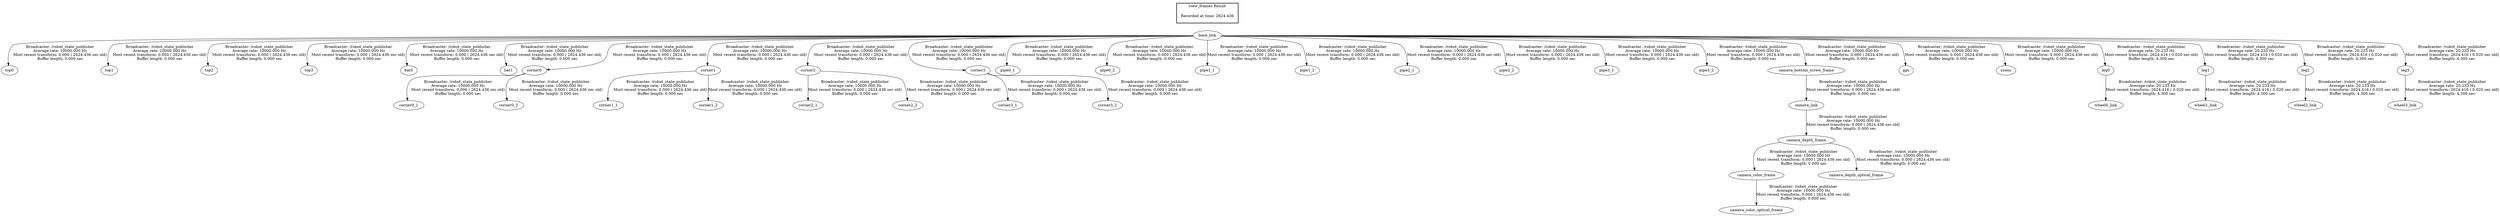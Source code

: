 digraph G {
"base_link" -> "top0"[label="Broadcaster: /robot_state_publisher\nAverage rate: 10000.000 Hz\nMost recent transform: 0.000 ( 2624.436 sec old)\nBuffer length: 0.000 sec\n"];
"base_link" -> "top1"[label="Broadcaster: /robot_state_publisher\nAverage rate: 10000.000 Hz\nMost recent transform: 0.000 ( 2624.436 sec old)\nBuffer length: 0.000 sec\n"];
"base_link" -> "top2"[label="Broadcaster: /robot_state_publisher\nAverage rate: 10000.000 Hz\nMost recent transform: 0.000 ( 2624.436 sec old)\nBuffer length: 0.000 sec\n"];
"base_link" -> "top3"[label="Broadcaster: /robot_state_publisher\nAverage rate: 10000.000 Hz\nMost recent transform: 0.000 ( 2624.436 sec old)\nBuffer length: 0.000 sec\n"];
"base_link" -> "bat0"[label="Broadcaster: /robot_state_publisher\nAverage rate: 10000.000 Hz\nMost recent transform: 0.000 ( 2624.436 sec old)\nBuffer length: 0.000 sec\n"];
"base_link" -> "bat1"[label="Broadcaster: /robot_state_publisher\nAverage rate: 10000.000 Hz\nMost recent transform: 0.000 ( 2624.436 sec old)\nBuffer length: 0.000 sec\n"];
"base_link" -> "corner0"[label="Broadcaster: /robot_state_publisher\nAverage rate: 10000.000 Hz\nMost recent transform: 0.000 ( 2624.436 sec old)\nBuffer length: 0.000 sec\n"];
"corner0" -> "corner0_1"[label="Broadcaster: /robot_state_publisher\nAverage rate: 10000.000 Hz\nMost recent transform: 0.000 ( 2624.436 sec old)\nBuffer length: 0.000 sec\n"];
"corner0" -> "corner0_2"[label="Broadcaster: /robot_state_publisher\nAverage rate: 10000.000 Hz\nMost recent transform: 0.000 ( 2624.436 sec old)\nBuffer length: 0.000 sec\n"];
"base_link" -> "corner1"[label="Broadcaster: /robot_state_publisher\nAverage rate: 10000.000 Hz\nMost recent transform: 0.000 ( 2624.436 sec old)\nBuffer length: 0.000 sec\n"];
"corner1" -> "corner1_1"[label="Broadcaster: /robot_state_publisher\nAverage rate: 10000.000 Hz\nMost recent transform: 0.000 ( 2624.436 sec old)\nBuffer length: 0.000 sec\n"];
"corner1" -> "corner1_2"[label="Broadcaster: /robot_state_publisher\nAverage rate: 10000.000 Hz\nMost recent transform: 0.000 ( 2624.436 sec old)\nBuffer length: 0.000 sec\n"];
"base_link" -> "corner2"[label="Broadcaster: /robot_state_publisher\nAverage rate: 10000.000 Hz\nMost recent transform: 0.000 ( 2624.436 sec old)\nBuffer length: 0.000 sec\n"];
"corner2" -> "corner2_1"[label="Broadcaster: /robot_state_publisher\nAverage rate: 10000.000 Hz\nMost recent transform: 0.000 ( 2624.436 sec old)\nBuffer length: 0.000 sec\n"];
"corner2" -> "corner2_2"[label="Broadcaster: /robot_state_publisher\nAverage rate: 10000.000 Hz\nMost recent transform: 0.000 ( 2624.436 sec old)\nBuffer length: 0.000 sec\n"];
"base_link" -> "corner3"[label="Broadcaster: /robot_state_publisher\nAverage rate: 10000.000 Hz\nMost recent transform: 0.000 ( 2624.436 sec old)\nBuffer length: 0.000 sec\n"];
"corner3" -> "corner3_1"[label="Broadcaster: /robot_state_publisher\nAverage rate: 10000.000 Hz\nMost recent transform: 0.000 ( 2624.436 sec old)\nBuffer length: 0.000 sec\n"];
"corner3" -> "corner3_2"[label="Broadcaster: /robot_state_publisher\nAverage rate: 10000.000 Hz\nMost recent transform: 0.000 ( 2624.436 sec old)\nBuffer length: 0.000 sec\n"];
"base_link" -> "pipe0_1"[label="Broadcaster: /robot_state_publisher\nAverage rate: 10000.000 Hz\nMost recent transform: 0.000 ( 2624.436 sec old)\nBuffer length: 0.000 sec\n"];
"base_link" -> "pipe0_2"[label="Broadcaster: /robot_state_publisher\nAverage rate: 10000.000 Hz\nMost recent transform: 0.000 ( 2624.436 sec old)\nBuffer length: 0.000 sec\n"];
"base_link" -> "pipe1_1"[label="Broadcaster: /robot_state_publisher\nAverage rate: 10000.000 Hz\nMost recent transform: 0.000 ( 2624.436 sec old)\nBuffer length: 0.000 sec\n"];
"base_link" -> "pipe1_2"[label="Broadcaster: /robot_state_publisher\nAverage rate: 10000.000 Hz\nMost recent transform: 0.000 ( 2624.436 sec old)\nBuffer length: 0.000 sec\n"];
"base_link" -> "pipe2_1"[label="Broadcaster: /robot_state_publisher\nAverage rate: 10000.000 Hz\nMost recent transform: 0.000 ( 2624.436 sec old)\nBuffer length: 0.000 sec\n"];
"base_link" -> "pipe2_2"[label="Broadcaster: /robot_state_publisher\nAverage rate: 10000.000 Hz\nMost recent transform: 0.000 ( 2624.436 sec old)\nBuffer length: 0.000 sec\n"];
"base_link" -> "pipe3_1"[label="Broadcaster: /robot_state_publisher\nAverage rate: 10000.000 Hz\nMost recent transform: 0.000 ( 2624.436 sec old)\nBuffer length: 0.000 sec\n"];
"base_link" -> "pipe3_2"[label="Broadcaster: /robot_state_publisher\nAverage rate: 10000.000 Hz\nMost recent transform: 0.000 ( 2624.436 sec old)\nBuffer length: 0.000 sec\n"];
"camera_depth_frame" -> "camera_color_frame"[label="Broadcaster: /robot_state_publisher\nAverage rate: 10000.000 Hz\nMost recent transform: 0.000 ( 2624.436 sec old)\nBuffer length: 0.000 sec\n"];
"camera_link" -> "camera_depth_frame"[label="Broadcaster: /robot_state_publisher\nAverage rate: 10000.000 Hz\nMost recent transform: 0.000 ( 2624.436 sec old)\nBuffer length: 0.000 sec\n"];
"camera_color_frame" -> "camera_color_optical_frame"[label="Broadcaster: /robot_state_publisher\nAverage rate: 10000.000 Hz\nMost recent transform: 0.000 ( 2624.436 sec old)\nBuffer length: 0.000 sec\n"];
"camera_bottom_screw_frame" -> "camera_link"[label="Broadcaster: /robot_state_publisher\nAverage rate: 10000.000 Hz\nMost recent transform: 0.000 ( 2624.436 sec old)\nBuffer length: 0.000 sec\n"];
"camera_depth_frame" -> "camera_depth_optical_frame"[label="Broadcaster: /robot_state_publisher\nAverage rate: 10000.000 Hz\nMost recent transform: 0.000 ( 2624.436 sec old)\nBuffer length: 0.000 sec\n"];
"base_link" -> "camera_bottom_screw_frame"[label="Broadcaster: /robot_state_publisher\nAverage rate: 10000.000 Hz\nMost recent transform: 0.000 ( 2624.436 sec old)\nBuffer length: 0.000 sec\n"];
"base_link" -> "gps"[label="Broadcaster: /robot_state_publisher\nAverage rate: 10000.000 Hz\nMost recent transform: 0.000 ( 2624.436 sec old)\nBuffer length: 0.000 sec\n"];
"base_link" -> "xsens"[label="Broadcaster: /robot_state_publisher\nAverage rate: 10000.000 Hz\nMost recent transform: 0.000 ( 2624.436 sec old)\nBuffer length: 0.000 sec\n"];
"base_link" -> "leg0"[label="Broadcaster: /robot_state_publisher\nAverage rate: 20.233 Hz\nMost recent transform: 2624.416 ( 0.020 sec old)\nBuffer length: 4.300 sec\n"];
"base_link" -> "leg1"[label="Broadcaster: /robot_state_publisher\nAverage rate: 20.233 Hz\nMost recent transform: 2624.416 ( 0.020 sec old)\nBuffer length: 4.300 sec\n"];
"base_link" -> "leg2"[label="Broadcaster: /robot_state_publisher\nAverage rate: 20.233 Hz\nMost recent transform: 2624.416 ( 0.020 sec old)\nBuffer length: 4.300 sec\n"];
"base_link" -> "leg3"[label="Broadcaster: /robot_state_publisher\nAverage rate: 20.233 Hz\nMost recent transform: 2624.416 ( 0.020 sec old)\nBuffer length: 4.300 sec\n"];
"leg0" -> "wheel0_link"[label="Broadcaster: /robot_state_publisher\nAverage rate: 20.233 Hz\nMost recent transform: 2624.416 ( 0.020 sec old)\nBuffer length: 4.300 sec\n"];
"leg1" -> "wheel1_link"[label="Broadcaster: /robot_state_publisher\nAverage rate: 20.233 Hz\nMost recent transform: 2624.416 ( 0.020 sec old)\nBuffer length: 4.300 sec\n"];
"leg2" -> "wheel2_link"[label="Broadcaster: /robot_state_publisher\nAverage rate: 20.233 Hz\nMost recent transform: 2624.416 ( 0.020 sec old)\nBuffer length: 4.300 sec\n"];
"leg3" -> "wheel3_link"[label="Broadcaster: /robot_state_publisher\nAverage rate: 20.233 Hz\nMost recent transform: 2624.416 ( 0.020 sec old)\nBuffer length: 4.300 sec\n"];
edge [style=invis];
 subgraph cluster_legend { style=bold; color=black; label ="view_frames Result";
"Recorded at time: 2624.436"[ shape=plaintext ] ;
 }->"base_link";
}